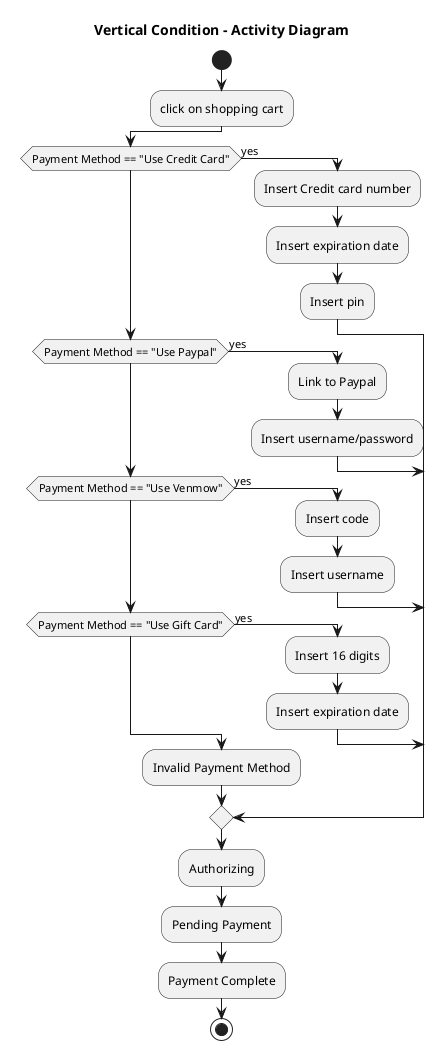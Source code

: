@startuml Vertical_Condition

title Vertical Condition - Activity Diagram

'The line below is the only difference between the previous diagram's code'
!pragma useVerticalIf on   

start

:click on shopping cart;

if (Payment Method == "Use Credit Card") then (yes)
  :Insert Credit card number;
  :Insert expiration date;
  :Insert pin;
elseif (Payment Method == "Use Paypal") then (yes)
  :Link to Paypal;
  :Insert username/password;
elseif (Payment Method == "Use Venmow") then (yes)
  :Insert code;
  :Insert username;
elseif (Payment Method == "Use Gift Card") then (yes)
  :Insert 16 digits;
  :Insert expiration date;
else
  :Invalid Payment Method;
endif

:Authorizing;
:Pending Payment;
:Payment Complete;

stop

@enduml